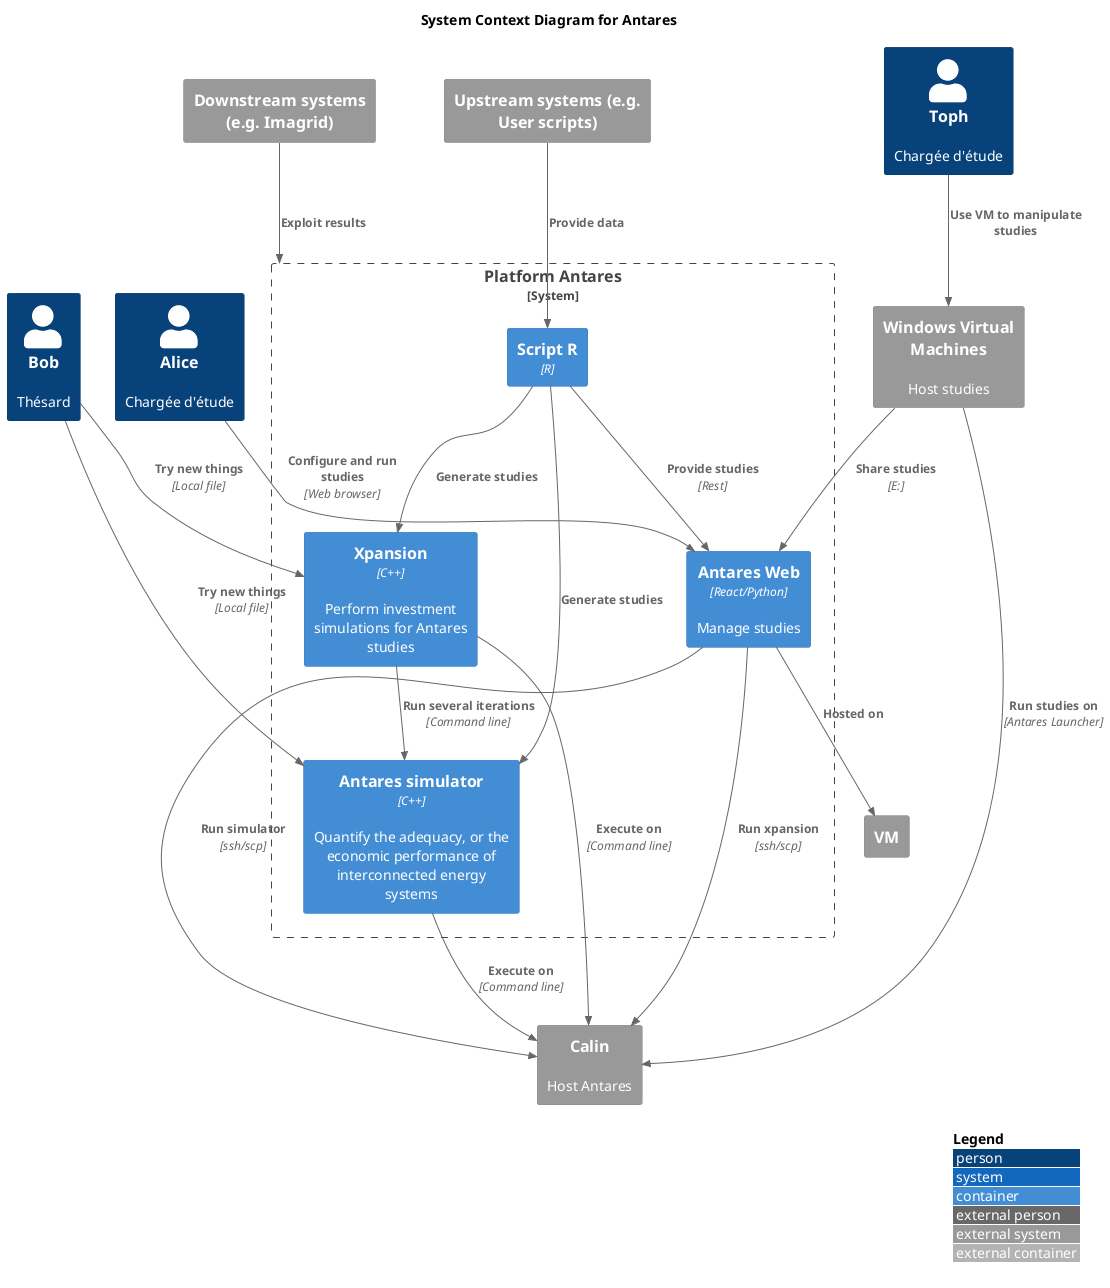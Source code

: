 @startuml
'https://plantuml.com/sequence-diagram
!include <C4/C4_Container>

LAYOUT_WITH_LEGEND()
title System Context Diagram for Antares

Person(Alice, "Alice", "Chargée d'étude")
Person(Toph, "Toph", "Chargée d'étude")
Person(Bob, "Bob", "Thésard")

System_Boundary(antares, "Platform Antares", "Quantify the adequacy, or the economic performance of interconnected energy systems"){
    Container(web, "Antares Web", "React/Python", "Manage studies")
    Container(xpansion, "Xpansion", "C++", "Perform investment simulations for Antares studies")
    Container(simulator, "Antares simulator", "C++", "Quantify the adequacy, or the economic performance of interconnected energy systems")
    Container(scripts, "Script R", "R")
}

Rel(Alice, web, "Configure and run studies", "Web browser")
Rel(Bob, simulator, "Try new things", "Local file")
Rel(Bob, xpansion, "Try new things", "Local file")

System_Ext(calin, "Calin", "Host Antares")
System_Ext(vm_web, "VM")

Rel(web, calin, "Run simulator", "ssh/scp")
Rel(web, calin, "Run xpansion", "ssh/scp")
Rel(xpansion, calin, "Execute on", "Command line")
Rel(simulator, calin, "Execute on", "Command line")
Rel(xpansion, simulator, "Run several iterations", "Command line")
Rel(web, vm_web, "Hosted on")
Rel(scripts, simulator, "Generate studies")
Rel(scripts, xpansion, "Generate studies")
Rel(scripts, web, "Provide studies", Rest)

System_Ext(vms, "Windows Virtual Machines", "Host studies")
Rel(Toph, vms, "Use VM to manipulate studies")
Rel(vms, calin, "Run studies on", "Antares Launcher")
Rel(vms, web, "Share studies", "E:")

System_Ext(out, "Downstream systems (e.g. Imagrid)")
Rel(out, antares, "Exploit results")

System_Ext(in, "Upstream systems (e.g. User scripts)")
Rel(in, scripts, "Provide data")
@enduml